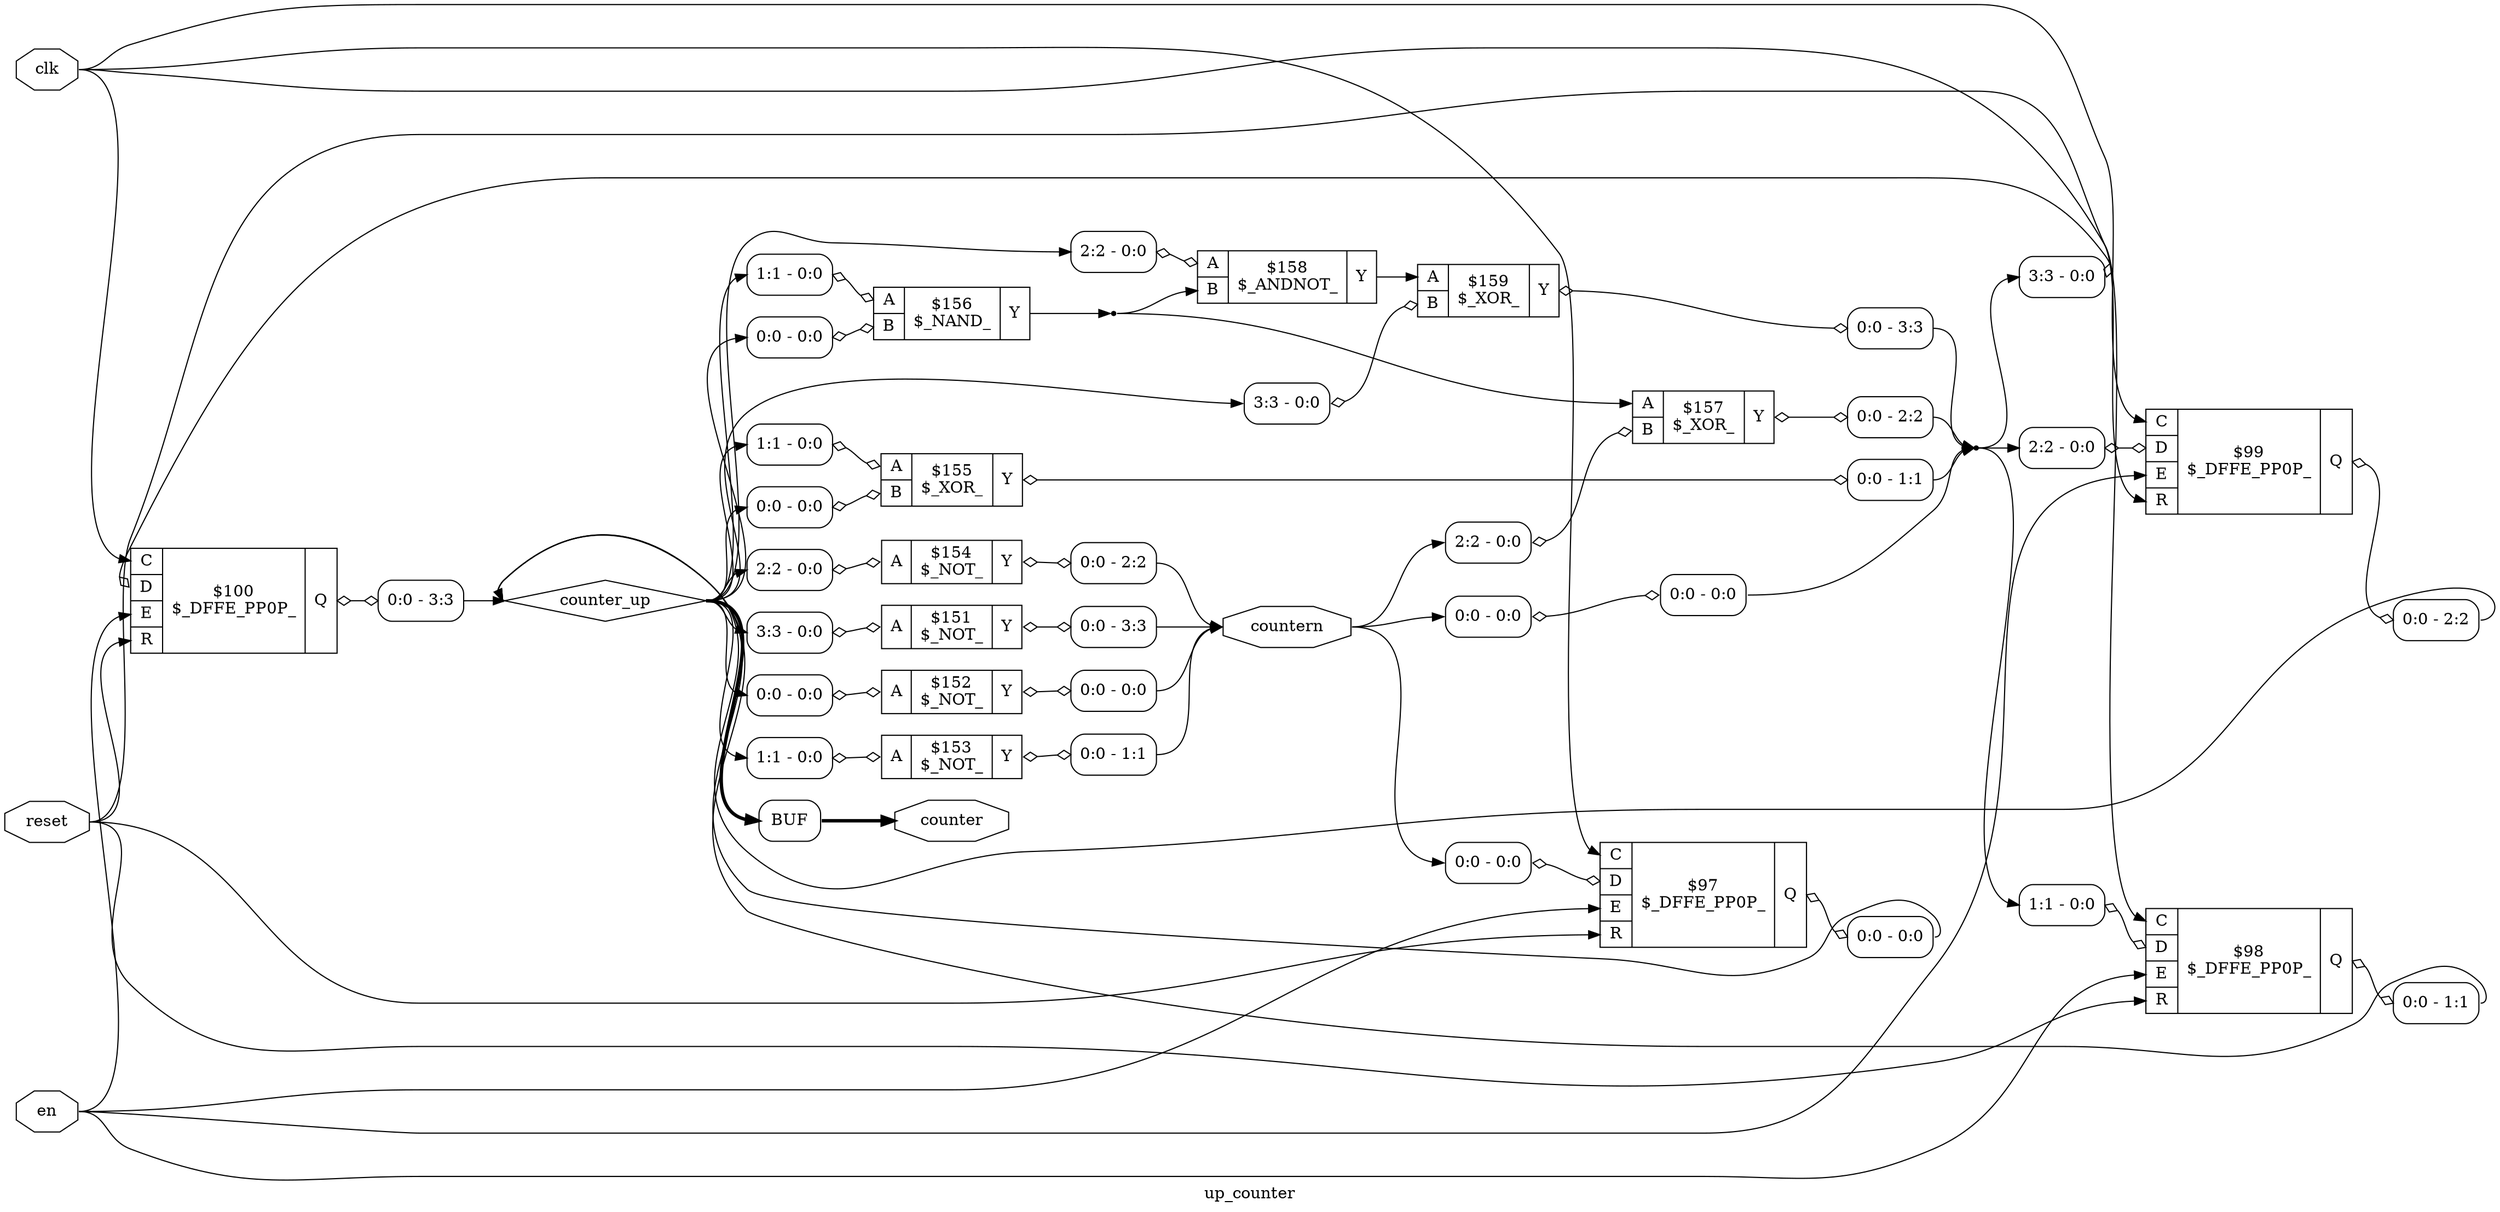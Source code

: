 digraph "up_counter" {
label="up_counter";
rankdir="LR";
remincross=true;
n4 [ shape=octagon, label="clk", color="black", fontcolor="black" ];
n5 [ shape=octagon, label="counter", color="black", fontcolor="black" ];
n6 [ shape=diamond, label="counter_up", color="black", fontcolor="black" ];
n7 [ shape=octagon, label="countern", color="black", fontcolor="black" ];
n8 [ shape=octagon, label="en", color="black", fontcolor="black" ];
n9 [ shape=octagon, label="reset", color="black", fontcolor="black" ];
c12 [ shape=record, label="{{<p10> A}|$151\n$_NOT_|{<p11> Y}}" ];
x0 [ shape=record, style=rounded, label="<s0> 3:3 - 0:0 " ];
x0:e -> c12:p10:w [arrowhead=odiamond, arrowtail=odiamond, dir=both, color="black", label=""];
x1 [ shape=record, style=rounded, label="<s0> 0:0 - 3:3 " ];
c12:p11:e -> x1:w [arrowhead=odiamond, arrowtail=odiamond, dir=both, color="black", label=""];
c13 [ shape=record, label="{{<p10> A}|$152\n$_NOT_|{<p11> Y}}" ];
x2 [ shape=record, style=rounded, label="<s0> 0:0 - 0:0 " ];
x2:e -> c13:p10:w [arrowhead=odiamond, arrowtail=odiamond, dir=both, color="black", label=""];
x3 [ shape=record, style=rounded, label="<s0> 0:0 - 0:0 " ];
c13:p11:e -> x3:w [arrowhead=odiamond, arrowtail=odiamond, dir=both, color="black", label=""];
c14 [ shape=record, label="{{<p10> A}|$153\n$_NOT_|{<p11> Y}}" ];
x4 [ shape=record, style=rounded, label="<s0> 1:1 - 0:0 " ];
x4:e -> c14:p10:w [arrowhead=odiamond, arrowtail=odiamond, dir=both, color="black", label=""];
x5 [ shape=record, style=rounded, label="<s0> 0:0 - 1:1 " ];
c14:p11:e -> x5:w [arrowhead=odiamond, arrowtail=odiamond, dir=both, color="black", label=""];
c15 [ shape=record, label="{{<p10> A}|$154\n$_NOT_|{<p11> Y}}" ];
x6 [ shape=record, style=rounded, label="<s0> 2:2 - 0:0 " ];
x6:e -> c15:p10:w [arrowhead=odiamond, arrowtail=odiamond, dir=both, color="black", label=""];
x7 [ shape=record, style=rounded, label="<s0> 0:0 - 2:2 " ];
c15:p11:e -> x7:w [arrowhead=odiamond, arrowtail=odiamond, dir=both, color="black", label=""];
c17 [ shape=record, label="{{<p10> A|<p16> B}|$155\n$_XOR_|{<p11> Y}}" ];
x8 [ shape=record, style=rounded, label="<s0> 1:1 - 0:0 " ];
x8:e -> c17:p10:w [arrowhead=odiamond, arrowtail=odiamond, dir=both, color="black", label=""];
x9 [ shape=record, style=rounded, label="<s0> 0:0 - 0:0 " ];
x9:e -> c17:p16:w [arrowhead=odiamond, arrowtail=odiamond, dir=both, color="black", label=""];
x10 [ shape=record, style=rounded, label="<s0> 0:0 - 1:1 " ];
c17:p11:e -> x10:w [arrowhead=odiamond, arrowtail=odiamond, dir=both, color="black", label=""];
c18 [ shape=record, label="{{<p10> A|<p16> B}|$156\n$_NAND_|{<p11> Y}}" ];
x11 [ shape=record, style=rounded, label="<s0> 1:1 - 0:0 " ];
x11:e -> c18:p10:w [arrowhead=odiamond, arrowtail=odiamond, dir=both, color="black", label=""];
x12 [ shape=record, style=rounded, label="<s0> 0:0 - 0:0 " ];
x12:e -> c18:p16:w [arrowhead=odiamond, arrowtail=odiamond, dir=both, color="black", label=""];
c19 [ shape=record, label="{{<p10> A|<p16> B}|$157\n$_XOR_|{<p11> Y}}" ];
x13 [ shape=record, style=rounded, label="<s0> 2:2 - 0:0 " ];
x13:e -> c19:p16:w [arrowhead=odiamond, arrowtail=odiamond, dir=both, color="black", label=""];
x14 [ shape=record, style=rounded, label="<s0> 0:0 - 2:2 " ];
c19:p11:e -> x14:w [arrowhead=odiamond, arrowtail=odiamond, dir=both, color="black", label=""];
c20 [ shape=record, label="{{<p10> A|<p16> B}|$158\n$_ANDNOT_|{<p11> Y}}" ];
x15 [ shape=record, style=rounded, label="<s0> 2:2 - 0:0 " ];
x15:e -> c20:p10:w [arrowhead=odiamond, arrowtail=odiamond, dir=both, color="black", label=""];
c21 [ shape=record, label="{{<p10> A|<p16> B}|$159\n$_XOR_|{<p11> Y}}" ];
x16 [ shape=record, style=rounded, label="<s0> 3:3 - 0:0 " ];
x16:e -> c21:p16:w [arrowhead=odiamond, arrowtail=odiamond, dir=both, color="black", label=""];
x17 [ shape=record, style=rounded, label="<s0> 0:0 - 3:3 " ];
c21:p11:e -> x17:w [arrowhead=odiamond, arrowtail=odiamond, dir=both, color="black", label=""];
c27 [ shape=record, label="{{<p22> C|<p23> D|<p24> E|<p25> R}|$100\n$_DFFE_PP0P_|{<p26> Q}}" ];
x18 [ shape=record, style=rounded, label="<s0> 3:3 - 0:0 " ];
x18:e -> c27:p23:w [arrowhead=odiamond, arrowtail=odiamond, dir=both, color="black", label=""];
x19 [ shape=record, style=rounded, label="<s0> 0:0 - 3:3 " ];
c27:p26:e -> x19:w [arrowhead=odiamond, arrowtail=odiamond, dir=both, color="black", label=""];
c28 [ shape=record, label="{{<p22> C|<p23> D|<p24> E|<p25> R}|$97\n$_DFFE_PP0P_|{<p26> Q}}" ];
x20 [ shape=record, style=rounded, label="<s0> 0:0 - 0:0 " ];
x20:e -> c28:p23:w [arrowhead=odiamond, arrowtail=odiamond, dir=both, color="black", label=""];
x21 [ shape=record, style=rounded, label="<s0> 0:0 - 0:0 " ];
c28:p26:e -> x21:w [arrowhead=odiamond, arrowtail=odiamond, dir=both, color="black", label=""];
c29 [ shape=record, label="{{<p22> C|<p23> D|<p24> E|<p25> R}|$98\n$_DFFE_PP0P_|{<p26> Q}}" ];
x22 [ shape=record, style=rounded, label="<s0> 1:1 - 0:0 " ];
x22:e -> c29:p23:w [arrowhead=odiamond, arrowtail=odiamond, dir=both, color="black", label=""];
x23 [ shape=record, style=rounded, label="<s0> 0:0 - 1:1 " ];
c29:p26:e -> x23:w [arrowhead=odiamond, arrowtail=odiamond, dir=both, color="black", label=""];
c30 [ shape=record, label="{{<p22> C|<p23> D|<p24> E|<p25> R}|$99\n$_DFFE_PP0P_|{<p26> Q}}" ];
x24 [ shape=record, style=rounded, label="<s0> 2:2 - 0:0 " ];
x24:e -> c30:p23:w [arrowhead=odiamond, arrowtail=odiamond, dir=both, color="black", label=""];
x25 [ shape=record, style=rounded, label="<s0> 0:0 - 2:2 " ];
c30:p26:e -> x25:w [arrowhead=odiamond, arrowtail=odiamond, dir=both, color="black", label=""];
x26 [ shape=record, style=rounded, label="<s0> 0:0 - 0:0 " ];
x27 [ shape=record, style=rounded, label="<s0> 0:0 - 0:0 " ];
x26:e -> x27:w [arrowhead=odiamond, arrowtail=odiamond, dir=both, color="black", label=""];
x28 [shape=box, style=rounded, label="BUF"];
n1 [ shape=point ];
c18:p11:e -> n1:w [color="black", label=""];
n1:e -> c19:p10:w [color="black", label=""];
n1:e -> c20:p16:w [color="black", label=""];
c20:p11:e -> c21:p10:w [color="black", label=""];
n3 [ shape=point ];
x10:s0:e -> n3:w [color="black", label=""];
x14:s0:e -> n3:w [color="black", label=""];
x17:s0:e -> n3:w [color="black", label=""];
x27:s0:e -> n3:w [color="black", label=""];
n3:e -> x18:s0:w [color="black", label=""];
n3:e -> x22:s0:w [color="black", label=""];
n3:e -> x24:s0:w [color="black", label=""];
n4:e -> c27:p22:w [color="black", label=""];
n4:e -> c28:p22:w [color="black", label=""];
n4:e -> c29:p22:w [color="black", label=""];
n4:e -> c30:p22:w [color="black", label=""];
x28:e:e -> n5:w [color="black", style="setlinewidth(3)", label=""];
x19:s0:e -> n6:w [color="black", label=""];
x21:s0:e -> n6:w [color="black", label=""];
x23:s0:e -> n6:w [color="black", label=""];
x25:s0:e -> n6:w [color="black", label=""];
n6:e -> x0:s0:w [color="black", label=""];
n6:e -> x11:s0:w [color="black", label=""];
n6:e -> x12:s0:w [color="black", label=""];
n6:e -> x15:s0:w [color="black", label=""];
n6:e -> x16:s0:w [color="black", label=""];
n6:e -> x28:w:w [color="black", style="setlinewidth(3)", label=""];
n6:e -> x2:s0:w [color="black", label=""];
n6:e -> x4:s0:w [color="black", label=""];
n6:e -> x6:s0:w [color="black", label=""];
n6:e -> x8:s0:w [color="black", label=""];
n6:e -> x9:s0:w [color="black", label=""];
x1:s0:e -> n7:w [color="black", label=""];
x3:s0:e -> n7:w [color="black", label=""];
x5:s0:e -> n7:w [color="black", label=""];
x7:s0:e -> n7:w [color="black", label=""];
n7:e -> x13:s0:w [color="black", label=""];
n7:e -> x20:s0:w [color="black", label=""];
n7:e -> x26:s0:w [color="black", label=""];
n8:e -> c27:p24:w [color="black", label=""];
n8:e -> c28:p24:w [color="black", label=""];
n8:e -> c29:p24:w [color="black", label=""];
n8:e -> c30:p24:w [color="black", label=""];
n9:e -> c27:p25:w [color="black", label=""];
n9:e -> c28:p25:w [color="black", label=""];
n9:e -> c29:p25:w [color="black", label=""];
n9:e -> c30:p25:w [color="black", label=""];
}
